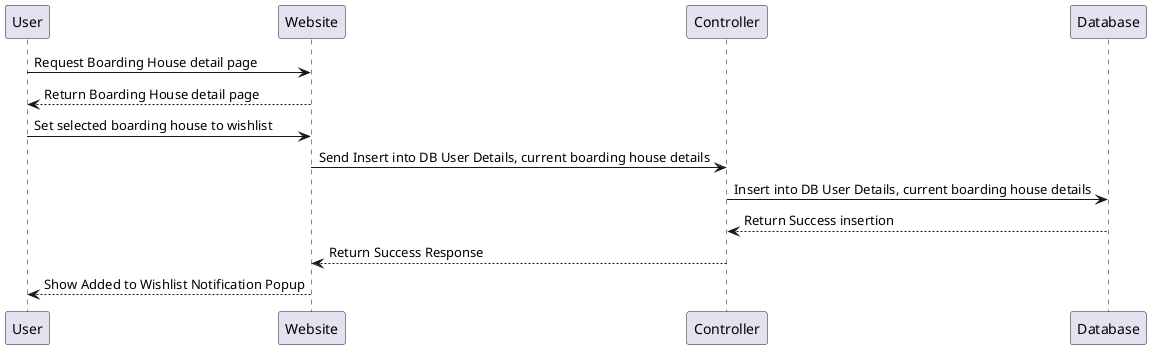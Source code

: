 @startuml
User -> Website: Request Boarding House detail page
User <-- Website: Return Boarding House detail page
User -> Website: Set selected boarding house to wishlist
Website -> Controller: Send Insert into DB User Details, current boarding house details
Controller -> Database: Insert into DB User Details, current boarding house details
Controller <-- Database: Return Success insertion
Website <-- Controller: Return Success Response
User <-- Website: Show Added to Wishlist Notification Popup
@enduml